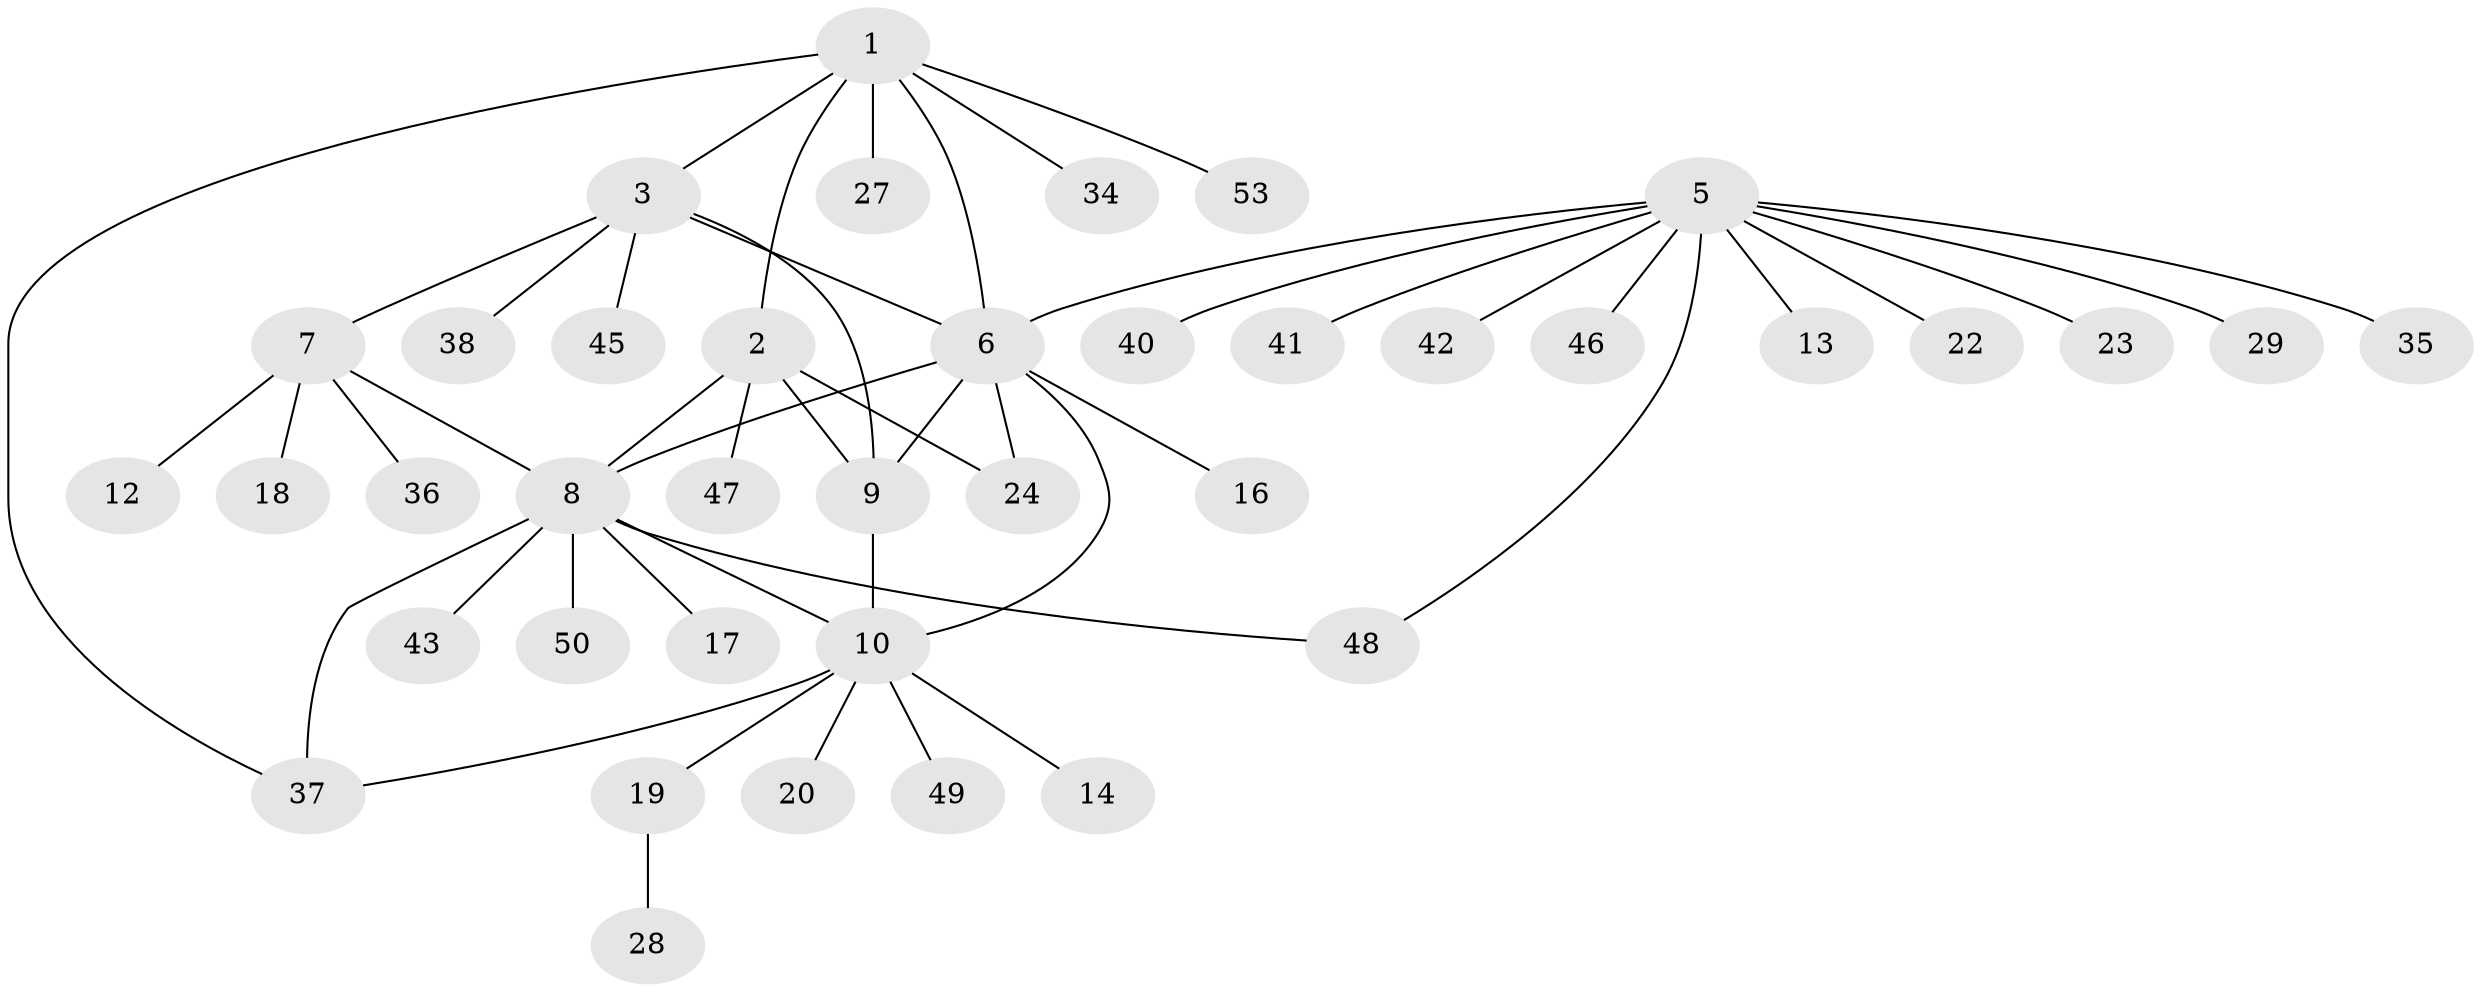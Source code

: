 // original degree distribution, {8: 0.07547169811320754, 5: 0.03773584905660377, 6: 0.03773584905660377, 3: 0.07547169811320754, 12: 0.018867924528301886, 1: 0.5660377358490566, 2: 0.18867924528301888}
// Generated by graph-tools (version 1.1) at 2025/11/02/27/25 16:11:32]
// undirected, 39 vertices, 49 edges
graph export_dot {
graph [start="1"]
  node [color=gray90,style=filled];
  1 [super="+51"];
  2 [super="+21"];
  3 [super="+4"];
  5 [super="+39"];
  6 [super="+33"];
  7 [super="+30"];
  8 [super="+11"];
  9 [super="+15"];
  10 [super="+26"];
  12;
  13;
  14;
  16;
  17 [super="+25"];
  18;
  19;
  20;
  22;
  23;
  24 [super="+32"];
  27;
  28 [super="+31"];
  29;
  34;
  35;
  36;
  37 [super="+44"];
  38 [super="+52"];
  40;
  41;
  42;
  43;
  45;
  46;
  47;
  48;
  49;
  50;
  53;
  1 -- 2;
  1 -- 3;
  1 -- 6;
  1 -- 27;
  1 -- 34;
  1 -- 37;
  1 -- 53;
  2 -- 8;
  2 -- 9;
  2 -- 24;
  2 -- 47;
  3 -- 6;
  3 -- 9 [weight=2];
  3 -- 38;
  3 -- 45;
  3 -- 7;
  5 -- 6;
  5 -- 13;
  5 -- 22;
  5 -- 23;
  5 -- 29;
  5 -- 35;
  5 -- 40;
  5 -- 41;
  5 -- 42;
  5 -- 46;
  5 -- 48;
  6 -- 8;
  6 -- 9;
  6 -- 16;
  6 -- 10;
  6 -- 24;
  7 -- 8;
  7 -- 12;
  7 -- 18;
  7 -- 36;
  8 -- 10;
  8 -- 43;
  8 -- 48;
  8 -- 17;
  8 -- 50;
  8 -- 37;
  9 -- 10;
  10 -- 14;
  10 -- 19;
  10 -- 20;
  10 -- 37;
  10 -- 49;
  19 -- 28;
}
